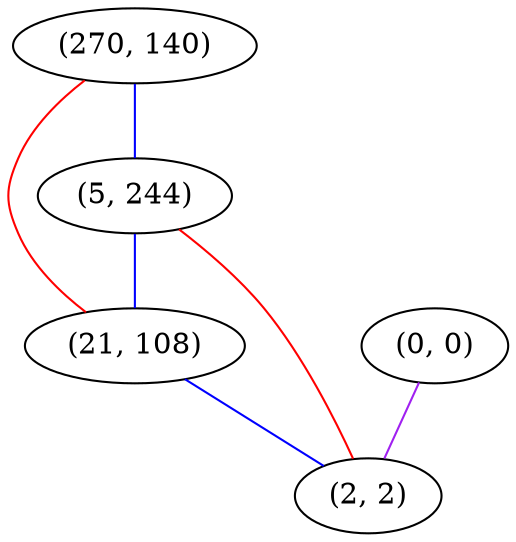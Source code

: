 graph "" {
"(270, 140)";
"(5, 244)";
"(0, 0)";
"(21, 108)";
"(2, 2)";
"(270, 140)" -- "(21, 108)"  [color=red, key=0, weight=1];
"(270, 140)" -- "(5, 244)"  [color=blue, key=0, weight=3];
"(5, 244)" -- "(21, 108)"  [color=blue, key=0, weight=3];
"(5, 244)" -- "(2, 2)"  [color=red, key=0, weight=1];
"(0, 0)" -- "(2, 2)"  [color=purple, key=0, weight=4];
"(21, 108)" -- "(2, 2)"  [color=blue, key=0, weight=3];
}
